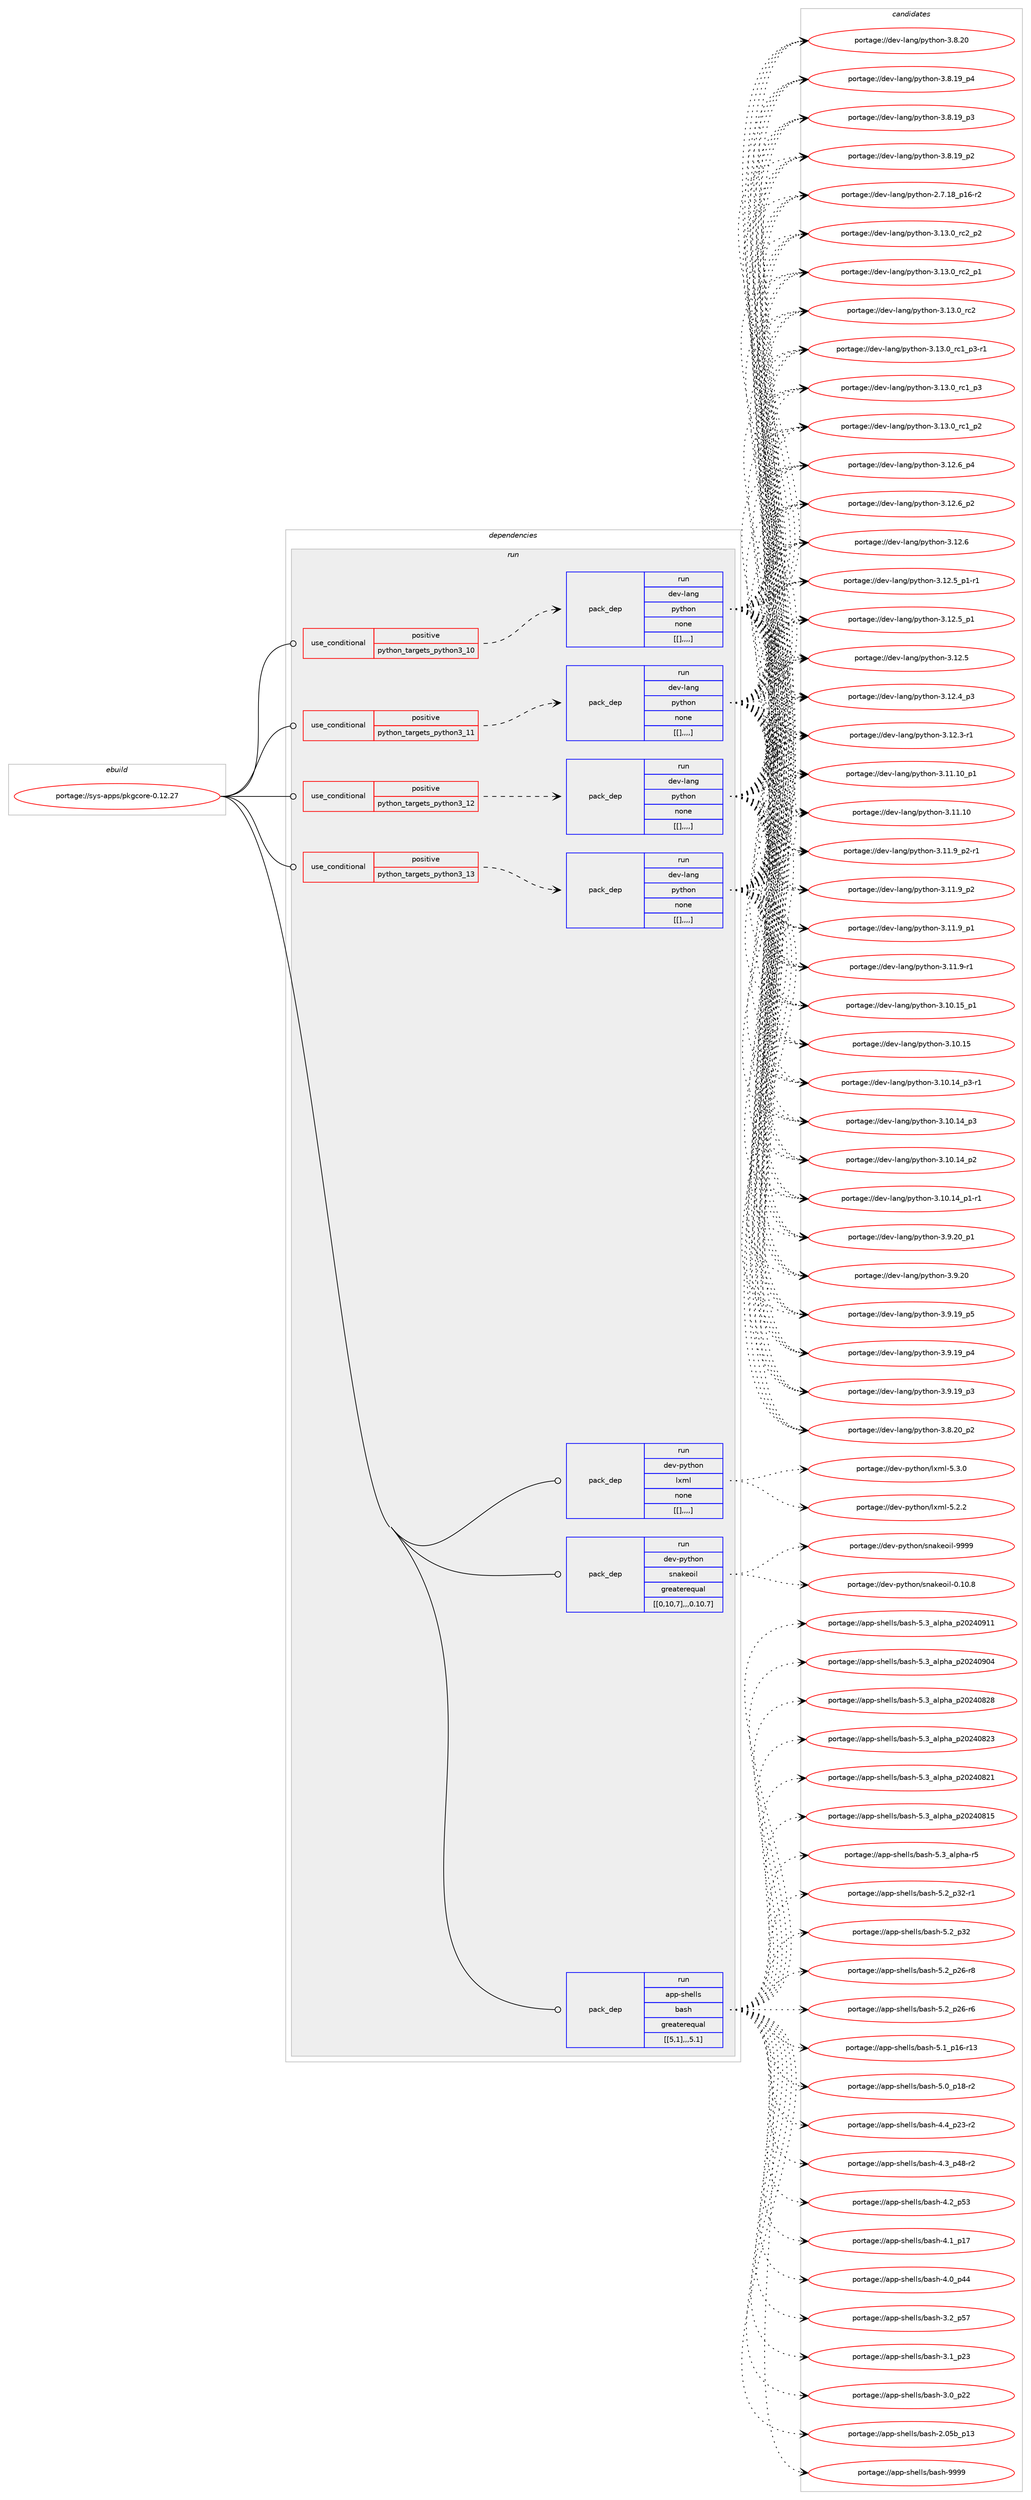 digraph prolog {

# *************
# Graph options
# *************

newrank=true;
concentrate=true;
compound=true;
graph [rankdir=LR,fontname=Helvetica,fontsize=10,ranksep=1.5];#, ranksep=2.5, nodesep=0.2];
edge  [arrowhead=vee];
node  [fontname=Helvetica,fontsize=10];

# **********
# The ebuild
# **********

subgraph cluster_leftcol {
color=gray;
label=<<i>ebuild</i>>;
id [label="portage://sys-apps/pkgcore-0.12.27", color=red, width=4, href="../sys-apps/pkgcore-0.12.27.svg"];
}

# ****************
# The dependencies
# ****************

subgraph cluster_midcol {
color=gray;
label=<<i>dependencies</i>>;
subgraph cluster_compile {
fillcolor="#eeeeee";
style=filled;
label=<<i>compile</i>>;
}
subgraph cluster_compileandrun {
fillcolor="#eeeeee";
style=filled;
label=<<i>compile and run</i>>;
}
subgraph cluster_run {
fillcolor="#eeeeee";
style=filled;
label=<<i>run</i>>;
subgraph cond6836 {
dependency18157 [label=<<TABLE BORDER="0" CELLBORDER="1" CELLSPACING="0" CELLPADDING="4"><TR><TD ROWSPAN="3" CELLPADDING="10">use_conditional</TD></TR><TR><TD>positive</TD></TR><TR><TD>python_targets_python3_10</TD></TR></TABLE>>, shape=none, color=red];
subgraph pack11269 {
dependency18158 [label=<<TABLE BORDER="0" CELLBORDER="1" CELLSPACING="0" CELLPADDING="4" WIDTH="220"><TR><TD ROWSPAN="6" CELLPADDING="30">pack_dep</TD></TR><TR><TD WIDTH="110">run</TD></TR><TR><TD>dev-lang</TD></TR><TR><TD>python</TD></TR><TR><TD>none</TD></TR><TR><TD>[[],,,,]</TD></TR></TABLE>>, shape=none, color=blue];
}
dependency18157:e -> dependency18158:w [weight=20,style="dashed",arrowhead="vee"];
}
id:e -> dependency18157:w [weight=20,style="solid",arrowhead="odot"];
subgraph cond6837 {
dependency18159 [label=<<TABLE BORDER="0" CELLBORDER="1" CELLSPACING="0" CELLPADDING="4"><TR><TD ROWSPAN="3" CELLPADDING="10">use_conditional</TD></TR><TR><TD>positive</TD></TR><TR><TD>python_targets_python3_11</TD></TR></TABLE>>, shape=none, color=red];
subgraph pack11270 {
dependency18160 [label=<<TABLE BORDER="0" CELLBORDER="1" CELLSPACING="0" CELLPADDING="4" WIDTH="220"><TR><TD ROWSPAN="6" CELLPADDING="30">pack_dep</TD></TR><TR><TD WIDTH="110">run</TD></TR><TR><TD>dev-lang</TD></TR><TR><TD>python</TD></TR><TR><TD>none</TD></TR><TR><TD>[[],,,,]</TD></TR></TABLE>>, shape=none, color=blue];
}
dependency18159:e -> dependency18160:w [weight=20,style="dashed",arrowhead="vee"];
}
id:e -> dependency18159:w [weight=20,style="solid",arrowhead="odot"];
subgraph cond6838 {
dependency18161 [label=<<TABLE BORDER="0" CELLBORDER="1" CELLSPACING="0" CELLPADDING="4"><TR><TD ROWSPAN="3" CELLPADDING="10">use_conditional</TD></TR><TR><TD>positive</TD></TR><TR><TD>python_targets_python3_12</TD></TR></TABLE>>, shape=none, color=red];
subgraph pack11271 {
dependency18162 [label=<<TABLE BORDER="0" CELLBORDER="1" CELLSPACING="0" CELLPADDING="4" WIDTH="220"><TR><TD ROWSPAN="6" CELLPADDING="30">pack_dep</TD></TR><TR><TD WIDTH="110">run</TD></TR><TR><TD>dev-lang</TD></TR><TR><TD>python</TD></TR><TR><TD>none</TD></TR><TR><TD>[[],,,,]</TD></TR></TABLE>>, shape=none, color=blue];
}
dependency18161:e -> dependency18162:w [weight=20,style="dashed",arrowhead="vee"];
}
id:e -> dependency18161:w [weight=20,style="solid",arrowhead="odot"];
subgraph cond6839 {
dependency18163 [label=<<TABLE BORDER="0" CELLBORDER="1" CELLSPACING="0" CELLPADDING="4"><TR><TD ROWSPAN="3" CELLPADDING="10">use_conditional</TD></TR><TR><TD>positive</TD></TR><TR><TD>python_targets_python3_13</TD></TR></TABLE>>, shape=none, color=red];
subgraph pack11272 {
dependency18164 [label=<<TABLE BORDER="0" CELLBORDER="1" CELLSPACING="0" CELLPADDING="4" WIDTH="220"><TR><TD ROWSPAN="6" CELLPADDING="30">pack_dep</TD></TR><TR><TD WIDTH="110">run</TD></TR><TR><TD>dev-lang</TD></TR><TR><TD>python</TD></TR><TR><TD>none</TD></TR><TR><TD>[[],,,,]</TD></TR></TABLE>>, shape=none, color=blue];
}
dependency18163:e -> dependency18164:w [weight=20,style="dashed",arrowhead="vee"];
}
id:e -> dependency18163:w [weight=20,style="solid",arrowhead="odot"];
subgraph pack11273 {
dependency18165 [label=<<TABLE BORDER="0" CELLBORDER="1" CELLSPACING="0" CELLPADDING="4" WIDTH="220"><TR><TD ROWSPAN="6" CELLPADDING="30">pack_dep</TD></TR><TR><TD WIDTH="110">run</TD></TR><TR><TD>app-shells</TD></TR><TR><TD>bash</TD></TR><TR><TD>greaterequal</TD></TR><TR><TD>[[5,1],,,5.1]</TD></TR></TABLE>>, shape=none, color=blue];
}
id:e -> dependency18165:w [weight=20,style="solid",arrowhead="odot"];
subgraph pack11274 {
dependency18166 [label=<<TABLE BORDER="0" CELLBORDER="1" CELLSPACING="0" CELLPADDING="4" WIDTH="220"><TR><TD ROWSPAN="6" CELLPADDING="30">pack_dep</TD></TR><TR><TD WIDTH="110">run</TD></TR><TR><TD>dev-python</TD></TR><TR><TD>lxml</TD></TR><TR><TD>none</TD></TR><TR><TD>[[],,,,]</TD></TR></TABLE>>, shape=none, color=blue];
}
id:e -> dependency18166:w [weight=20,style="solid",arrowhead="odot"];
subgraph pack11275 {
dependency18167 [label=<<TABLE BORDER="0" CELLBORDER="1" CELLSPACING="0" CELLPADDING="4" WIDTH="220"><TR><TD ROWSPAN="6" CELLPADDING="30">pack_dep</TD></TR><TR><TD WIDTH="110">run</TD></TR><TR><TD>dev-python</TD></TR><TR><TD>snakeoil</TD></TR><TR><TD>greaterequal</TD></TR><TR><TD>[[0,10,7],,,0.10.7]</TD></TR></TABLE>>, shape=none, color=blue];
}
id:e -> dependency18167:w [weight=20,style="solid",arrowhead="odot"];
}
}

# **************
# The candidates
# **************

subgraph cluster_choices {
rank=same;
color=gray;
label=<<i>candidates</i>>;

subgraph choice11269 {
color=black;
nodesep=1;
choice100101118451089711010347112121116104111110455146495146489511499509511250 [label="portage://dev-lang/python-3.13.0_rc2_p2", color=red, width=4,href="../dev-lang/python-3.13.0_rc2_p2.svg"];
choice100101118451089711010347112121116104111110455146495146489511499509511249 [label="portage://dev-lang/python-3.13.0_rc2_p1", color=red, width=4,href="../dev-lang/python-3.13.0_rc2_p1.svg"];
choice10010111845108971101034711212111610411111045514649514648951149950 [label="portage://dev-lang/python-3.13.0_rc2", color=red, width=4,href="../dev-lang/python-3.13.0_rc2.svg"];
choice1001011184510897110103471121211161041111104551464951464895114994995112514511449 [label="portage://dev-lang/python-3.13.0_rc1_p3-r1", color=red, width=4,href="../dev-lang/python-3.13.0_rc1_p3-r1.svg"];
choice100101118451089711010347112121116104111110455146495146489511499499511251 [label="portage://dev-lang/python-3.13.0_rc1_p3", color=red, width=4,href="../dev-lang/python-3.13.0_rc1_p3.svg"];
choice100101118451089711010347112121116104111110455146495146489511499499511250 [label="portage://dev-lang/python-3.13.0_rc1_p2", color=red, width=4,href="../dev-lang/python-3.13.0_rc1_p2.svg"];
choice100101118451089711010347112121116104111110455146495046549511252 [label="portage://dev-lang/python-3.12.6_p4", color=red, width=4,href="../dev-lang/python-3.12.6_p4.svg"];
choice100101118451089711010347112121116104111110455146495046549511250 [label="portage://dev-lang/python-3.12.6_p2", color=red, width=4,href="../dev-lang/python-3.12.6_p2.svg"];
choice10010111845108971101034711212111610411111045514649504654 [label="portage://dev-lang/python-3.12.6", color=red, width=4,href="../dev-lang/python-3.12.6.svg"];
choice1001011184510897110103471121211161041111104551464950465395112494511449 [label="portage://dev-lang/python-3.12.5_p1-r1", color=red, width=4,href="../dev-lang/python-3.12.5_p1-r1.svg"];
choice100101118451089711010347112121116104111110455146495046539511249 [label="portage://dev-lang/python-3.12.5_p1", color=red, width=4,href="../dev-lang/python-3.12.5_p1.svg"];
choice10010111845108971101034711212111610411111045514649504653 [label="portage://dev-lang/python-3.12.5", color=red, width=4,href="../dev-lang/python-3.12.5.svg"];
choice100101118451089711010347112121116104111110455146495046529511251 [label="portage://dev-lang/python-3.12.4_p3", color=red, width=4,href="../dev-lang/python-3.12.4_p3.svg"];
choice100101118451089711010347112121116104111110455146495046514511449 [label="portage://dev-lang/python-3.12.3-r1", color=red, width=4,href="../dev-lang/python-3.12.3-r1.svg"];
choice10010111845108971101034711212111610411111045514649494649489511249 [label="portage://dev-lang/python-3.11.10_p1", color=red, width=4,href="../dev-lang/python-3.11.10_p1.svg"];
choice1001011184510897110103471121211161041111104551464949464948 [label="portage://dev-lang/python-3.11.10", color=red, width=4,href="../dev-lang/python-3.11.10.svg"];
choice1001011184510897110103471121211161041111104551464949465795112504511449 [label="portage://dev-lang/python-3.11.9_p2-r1", color=red, width=4,href="../dev-lang/python-3.11.9_p2-r1.svg"];
choice100101118451089711010347112121116104111110455146494946579511250 [label="portage://dev-lang/python-3.11.9_p2", color=red, width=4,href="../dev-lang/python-3.11.9_p2.svg"];
choice100101118451089711010347112121116104111110455146494946579511249 [label="portage://dev-lang/python-3.11.9_p1", color=red, width=4,href="../dev-lang/python-3.11.9_p1.svg"];
choice100101118451089711010347112121116104111110455146494946574511449 [label="portage://dev-lang/python-3.11.9-r1", color=red, width=4,href="../dev-lang/python-3.11.9-r1.svg"];
choice10010111845108971101034711212111610411111045514649484649539511249 [label="portage://dev-lang/python-3.10.15_p1", color=red, width=4,href="../dev-lang/python-3.10.15_p1.svg"];
choice1001011184510897110103471121211161041111104551464948464953 [label="portage://dev-lang/python-3.10.15", color=red, width=4,href="../dev-lang/python-3.10.15.svg"];
choice100101118451089711010347112121116104111110455146494846495295112514511449 [label="portage://dev-lang/python-3.10.14_p3-r1", color=red, width=4,href="../dev-lang/python-3.10.14_p3-r1.svg"];
choice10010111845108971101034711212111610411111045514649484649529511251 [label="portage://dev-lang/python-3.10.14_p3", color=red, width=4,href="../dev-lang/python-3.10.14_p3.svg"];
choice10010111845108971101034711212111610411111045514649484649529511250 [label="portage://dev-lang/python-3.10.14_p2", color=red, width=4,href="../dev-lang/python-3.10.14_p2.svg"];
choice100101118451089711010347112121116104111110455146494846495295112494511449 [label="portage://dev-lang/python-3.10.14_p1-r1", color=red, width=4,href="../dev-lang/python-3.10.14_p1-r1.svg"];
choice100101118451089711010347112121116104111110455146574650489511249 [label="portage://dev-lang/python-3.9.20_p1", color=red, width=4,href="../dev-lang/python-3.9.20_p1.svg"];
choice10010111845108971101034711212111610411111045514657465048 [label="portage://dev-lang/python-3.9.20", color=red, width=4,href="../dev-lang/python-3.9.20.svg"];
choice100101118451089711010347112121116104111110455146574649579511253 [label="portage://dev-lang/python-3.9.19_p5", color=red, width=4,href="../dev-lang/python-3.9.19_p5.svg"];
choice100101118451089711010347112121116104111110455146574649579511252 [label="portage://dev-lang/python-3.9.19_p4", color=red, width=4,href="../dev-lang/python-3.9.19_p4.svg"];
choice100101118451089711010347112121116104111110455146574649579511251 [label="portage://dev-lang/python-3.9.19_p3", color=red, width=4,href="../dev-lang/python-3.9.19_p3.svg"];
choice100101118451089711010347112121116104111110455146564650489511250 [label="portage://dev-lang/python-3.8.20_p2", color=red, width=4,href="../dev-lang/python-3.8.20_p2.svg"];
choice10010111845108971101034711212111610411111045514656465048 [label="portage://dev-lang/python-3.8.20", color=red, width=4,href="../dev-lang/python-3.8.20.svg"];
choice100101118451089711010347112121116104111110455146564649579511252 [label="portage://dev-lang/python-3.8.19_p4", color=red, width=4,href="../dev-lang/python-3.8.19_p4.svg"];
choice100101118451089711010347112121116104111110455146564649579511251 [label="portage://dev-lang/python-3.8.19_p3", color=red, width=4,href="../dev-lang/python-3.8.19_p3.svg"];
choice100101118451089711010347112121116104111110455146564649579511250 [label="portage://dev-lang/python-3.8.19_p2", color=red, width=4,href="../dev-lang/python-3.8.19_p2.svg"];
choice100101118451089711010347112121116104111110455046554649569511249544511450 [label="portage://dev-lang/python-2.7.18_p16-r2", color=red, width=4,href="../dev-lang/python-2.7.18_p16-r2.svg"];
dependency18158:e -> choice100101118451089711010347112121116104111110455146495146489511499509511250:w [style=dotted,weight="100"];
dependency18158:e -> choice100101118451089711010347112121116104111110455146495146489511499509511249:w [style=dotted,weight="100"];
dependency18158:e -> choice10010111845108971101034711212111610411111045514649514648951149950:w [style=dotted,weight="100"];
dependency18158:e -> choice1001011184510897110103471121211161041111104551464951464895114994995112514511449:w [style=dotted,weight="100"];
dependency18158:e -> choice100101118451089711010347112121116104111110455146495146489511499499511251:w [style=dotted,weight="100"];
dependency18158:e -> choice100101118451089711010347112121116104111110455146495146489511499499511250:w [style=dotted,weight="100"];
dependency18158:e -> choice100101118451089711010347112121116104111110455146495046549511252:w [style=dotted,weight="100"];
dependency18158:e -> choice100101118451089711010347112121116104111110455146495046549511250:w [style=dotted,weight="100"];
dependency18158:e -> choice10010111845108971101034711212111610411111045514649504654:w [style=dotted,weight="100"];
dependency18158:e -> choice1001011184510897110103471121211161041111104551464950465395112494511449:w [style=dotted,weight="100"];
dependency18158:e -> choice100101118451089711010347112121116104111110455146495046539511249:w [style=dotted,weight="100"];
dependency18158:e -> choice10010111845108971101034711212111610411111045514649504653:w [style=dotted,weight="100"];
dependency18158:e -> choice100101118451089711010347112121116104111110455146495046529511251:w [style=dotted,weight="100"];
dependency18158:e -> choice100101118451089711010347112121116104111110455146495046514511449:w [style=dotted,weight="100"];
dependency18158:e -> choice10010111845108971101034711212111610411111045514649494649489511249:w [style=dotted,weight="100"];
dependency18158:e -> choice1001011184510897110103471121211161041111104551464949464948:w [style=dotted,weight="100"];
dependency18158:e -> choice1001011184510897110103471121211161041111104551464949465795112504511449:w [style=dotted,weight="100"];
dependency18158:e -> choice100101118451089711010347112121116104111110455146494946579511250:w [style=dotted,weight="100"];
dependency18158:e -> choice100101118451089711010347112121116104111110455146494946579511249:w [style=dotted,weight="100"];
dependency18158:e -> choice100101118451089711010347112121116104111110455146494946574511449:w [style=dotted,weight="100"];
dependency18158:e -> choice10010111845108971101034711212111610411111045514649484649539511249:w [style=dotted,weight="100"];
dependency18158:e -> choice1001011184510897110103471121211161041111104551464948464953:w [style=dotted,weight="100"];
dependency18158:e -> choice100101118451089711010347112121116104111110455146494846495295112514511449:w [style=dotted,weight="100"];
dependency18158:e -> choice10010111845108971101034711212111610411111045514649484649529511251:w [style=dotted,weight="100"];
dependency18158:e -> choice10010111845108971101034711212111610411111045514649484649529511250:w [style=dotted,weight="100"];
dependency18158:e -> choice100101118451089711010347112121116104111110455146494846495295112494511449:w [style=dotted,weight="100"];
dependency18158:e -> choice100101118451089711010347112121116104111110455146574650489511249:w [style=dotted,weight="100"];
dependency18158:e -> choice10010111845108971101034711212111610411111045514657465048:w [style=dotted,weight="100"];
dependency18158:e -> choice100101118451089711010347112121116104111110455146574649579511253:w [style=dotted,weight="100"];
dependency18158:e -> choice100101118451089711010347112121116104111110455146574649579511252:w [style=dotted,weight="100"];
dependency18158:e -> choice100101118451089711010347112121116104111110455146574649579511251:w [style=dotted,weight="100"];
dependency18158:e -> choice100101118451089711010347112121116104111110455146564650489511250:w [style=dotted,weight="100"];
dependency18158:e -> choice10010111845108971101034711212111610411111045514656465048:w [style=dotted,weight="100"];
dependency18158:e -> choice100101118451089711010347112121116104111110455146564649579511252:w [style=dotted,weight="100"];
dependency18158:e -> choice100101118451089711010347112121116104111110455146564649579511251:w [style=dotted,weight="100"];
dependency18158:e -> choice100101118451089711010347112121116104111110455146564649579511250:w [style=dotted,weight="100"];
dependency18158:e -> choice100101118451089711010347112121116104111110455046554649569511249544511450:w [style=dotted,weight="100"];
}
subgraph choice11270 {
color=black;
nodesep=1;
choice100101118451089711010347112121116104111110455146495146489511499509511250 [label="portage://dev-lang/python-3.13.0_rc2_p2", color=red, width=4,href="../dev-lang/python-3.13.0_rc2_p2.svg"];
choice100101118451089711010347112121116104111110455146495146489511499509511249 [label="portage://dev-lang/python-3.13.0_rc2_p1", color=red, width=4,href="../dev-lang/python-3.13.0_rc2_p1.svg"];
choice10010111845108971101034711212111610411111045514649514648951149950 [label="portage://dev-lang/python-3.13.0_rc2", color=red, width=4,href="../dev-lang/python-3.13.0_rc2.svg"];
choice1001011184510897110103471121211161041111104551464951464895114994995112514511449 [label="portage://dev-lang/python-3.13.0_rc1_p3-r1", color=red, width=4,href="../dev-lang/python-3.13.0_rc1_p3-r1.svg"];
choice100101118451089711010347112121116104111110455146495146489511499499511251 [label="portage://dev-lang/python-3.13.0_rc1_p3", color=red, width=4,href="../dev-lang/python-3.13.0_rc1_p3.svg"];
choice100101118451089711010347112121116104111110455146495146489511499499511250 [label="portage://dev-lang/python-3.13.0_rc1_p2", color=red, width=4,href="../dev-lang/python-3.13.0_rc1_p2.svg"];
choice100101118451089711010347112121116104111110455146495046549511252 [label="portage://dev-lang/python-3.12.6_p4", color=red, width=4,href="../dev-lang/python-3.12.6_p4.svg"];
choice100101118451089711010347112121116104111110455146495046549511250 [label="portage://dev-lang/python-3.12.6_p2", color=red, width=4,href="../dev-lang/python-3.12.6_p2.svg"];
choice10010111845108971101034711212111610411111045514649504654 [label="portage://dev-lang/python-3.12.6", color=red, width=4,href="../dev-lang/python-3.12.6.svg"];
choice1001011184510897110103471121211161041111104551464950465395112494511449 [label="portage://dev-lang/python-3.12.5_p1-r1", color=red, width=4,href="../dev-lang/python-3.12.5_p1-r1.svg"];
choice100101118451089711010347112121116104111110455146495046539511249 [label="portage://dev-lang/python-3.12.5_p1", color=red, width=4,href="../dev-lang/python-3.12.5_p1.svg"];
choice10010111845108971101034711212111610411111045514649504653 [label="portage://dev-lang/python-3.12.5", color=red, width=4,href="../dev-lang/python-3.12.5.svg"];
choice100101118451089711010347112121116104111110455146495046529511251 [label="portage://dev-lang/python-3.12.4_p3", color=red, width=4,href="../dev-lang/python-3.12.4_p3.svg"];
choice100101118451089711010347112121116104111110455146495046514511449 [label="portage://dev-lang/python-3.12.3-r1", color=red, width=4,href="../dev-lang/python-3.12.3-r1.svg"];
choice10010111845108971101034711212111610411111045514649494649489511249 [label="portage://dev-lang/python-3.11.10_p1", color=red, width=4,href="../dev-lang/python-3.11.10_p1.svg"];
choice1001011184510897110103471121211161041111104551464949464948 [label="portage://dev-lang/python-3.11.10", color=red, width=4,href="../dev-lang/python-3.11.10.svg"];
choice1001011184510897110103471121211161041111104551464949465795112504511449 [label="portage://dev-lang/python-3.11.9_p2-r1", color=red, width=4,href="../dev-lang/python-3.11.9_p2-r1.svg"];
choice100101118451089711010347112121116104111110455146494946579511250 [label="portage://dev-lang/python-3.11.9_p2", color=red, width=4,href="../dev-lang/python-3.11.9_p2.svg"];
choice100101118451089711010347112121116104111110455146494946579511249 [label="portage://dev-lang/python-3.11.9_p1", color=red, width=4,href="../dev-lang/python-3.11.9_p1.svg"];
choice100101118451089711010347112121116104111110455146494946574511449 [label="portage://dev-lang/python-3.11.9-r1", color=red, width=4,href="../dev-lang/python-3.11.9-r1.svg"];
choice10010111845108971101034711212111610411111045514649484649539511249 [label="portage://dev-lang/python-3.10.15_p1", color=red, width=4,href="../dev-lang/python-3.10.15_p1.svg"];
choice1001011184510897110103471121211161041111104551464948464953 [label="portage://dev-lang/python-3.10.15", color=red, width=4,href="../dev-lang/python-3.10.15.svg"];
choice100101118451089711010347112121116104111110455146494846495295112514511449 [label="portage://dev-lang/python-3.10.14_p3-r1", color=red, width=4,href="../dev-lang/python-3.10.14_p3-r1.svg"];
choice10010111845108971101034711212111610411111045514649484649529511251 [label="portage://dev-lang/python-3.10.14_p3", color=red, width=4,href="../dev-lang/python-3.10.14_p3.svg"];
choice10010111845108971101034711212111610411111045514649484649529511250 [label="portage://dev-lang/python-3.10.14_p2", color=red, width=4,href="../dev-lang/python-3.10.14_p2.svg"];
choice100101118451089711010347112121116104111110455146494846495295112494511449 [label="portage://dev-lang/python-3.10.14_p1-r1", color=red, width=4,href="../dev-lang/python-3.10.14_p1-r1.svg"];
choice100101118451089711010347112121116104111110455146574650489511249 [label="portage://dev-lang/python-3.9.20_p1", color=red, width=4,href="../dev-lang/python-3.9.20_p1.svg"];
choice10010111845108971101034711212111610411111045514657465048 [label="portage://dev-lang/python-3.9.20", color=red, width=4,href="../dev-lang/python-3.9.20.svg"];
choice100101118451089711010347112121116104111110455146574649579511253 [label="portage://dev-lang/python-3.9.19_p5", color=red, width=4,href="../dev-lang/python-3.9.19_p5.svg"];
choice100101118451089711010347112121116104111110455146574649579511252 [label="portage://dev-lang/python-3.9.19_p4", color=red, width=4,href="../dev-lang/python-3.9.19_p4.svg"];
choice100101118451089711010347112121116104111110455146574649579511251 [label="portage://dev-lang/python-3.9.19_p3", color=red, width=4,href="../dev-lang/python-3.9.19_p3.svg"];
choice100101118451089711010347112121116104111110455146564650489511250 [label="portage://dev-lang/python-3.8.20_p2", color=red, width=4,href="../dev-lang/python-3.8.20_p2.svg"];
choice10010111845108971101034711212111610411111045514656465048 [label="portage://dev-lang/python-3.8.20", color=red, width=4,href="../dev-lang/python-3.8.20.svg"];
choice100101118451089711010347112121116104111110455146564649579511252 [label="portage://dev-lang/python-3.8.19_p4", color=red, width=4,href="../dev-lang/python-3.8.19_p4.svg"];
choice100101118451089711010347112121116104111110455146564649579511251 [label="portage://dev-lang/python-3.8.19_p3", color=red, width=4,href="../dev-lang/python-3.8.19_p3.svg"];
choice100101118451089711010347112121116104111110455146564649579511250 [label="portage://dev-lang/python-3.8.19_p2", color=red, width=4,href="../dev-lang/python-3.8.19_p2.svg"];
choice100101118451089711010347112121116104111110455046554649569511249544511450 [label="portage://dev-lang/python-2.7.18_p16-r2", color=red, width=4,href="../dev-lang/python-2.7.18_p16-r2.svg"];
dependency18160:e -> choice100101118451089711010347112121116104111110455146495146489511499509511250:w [style=dotted,weight="100"];
dependency18160:e -> choice100101118451089711010347112121116104111110455146495146489511499509511249:w [style=dotted,weight="100"];
dependency18160:e -> choice10010111845108971101034711212111610411111045514649514648951149950:w [style=dotted,weight="100"];
dependency18160:e -> choice1001011184510897110103471121211161041111104551464951464895114994995112514511449:w [style=dotted,weight="100"];
dependency18160:e -> choice100101118451089711010347112121116104111110455146495146489511499499511251:w [style=dotted,weight="100"];
dependency18160:e -> choice100101118451089711010347112121116104111110455146495146489511499499511250:w [style=dotted,weight="100"];
dependency18160:e -> choice100101118451089711010347112121116104111110455146495046549511252:w [style=dotted,weight="100"];
dependency18160:e -> choice100101118451089711010347112121116104111110455146495046549511250:w [style=dotted,weight="100"];
dependency18160:e -> choice10010111845108971101034711212111610411111045514649504654:w [style=dotted,weight="100"];
dependency18160:e -> choice1001011184510897110103471121211161041111104551464950465395112494511449:w [style=dotted,weight="100"];
dependency18160:e -> choice100101118451089711010347112121116104111110455146495046539511249:w [style=dotted,weight="100"];
dependency18160:e -> choice10010111845108971101034711212111610411111045514649504653:w [style=dotted,weight="100"];
dependency18160:e -> choice100101118451089711010347112121116104111110455146495046529511251:w [style=dotted,weight="100"];
dependency18160:e -> choice100101118451089711010347112121116104111110455146495046514511449:w [style=dotted,weight="100"];
dependency18160:e -> choice10010111845108971101034711212111610411111045514649494649489511249:w [style=dotted,weight="100"];
dependency18160:e -> choice1001011184510897110103471121211161041111104551464949464948:w [style=dotted,weight="100"];
dependency18160:e -> choice1001011184510897110103471121211161041111104551464949465795112504511449:w [style=dotted,weight="100"];
dependency18160:e -> choice100101118451089711010347112121116104111110455146494946579511250:w [style=dotted,weight="100"];
dependency18160:e -> choice100101118451089711010347112121116104111110455146494946579511249:w [style=dotted,weight="100"];
dependency18160:e -> choice100101118451089711010347112121116104111110455146494946574511449:w [style=dotted,weight="100"];
dependency18160:e -> choice10010111845108971101034711212111610411111045514649484649539511249:w [style=dotted,weight="100"];
dependency18160:e -> choice1001011184510897110103471121211161041111104551464948464953:w [style=dotted,weight="100"];
dependency18160:e -> choice100101118451089711010347112121116104111110455146494846495295112514511449:w [style=dotted,weight="100"];
dependency18160:e -> choice10010111845108971101034711212111610411111045514649484649529511251:w [style=dotted,weight="100"];
dependency18160:e -> choice10010111845108971101034711212111610411111045514649484649529511250:w [style=dotted,weight="100"];
dependency18160:e -> choice100101118451089711010347112121116104111110455146494846495295112494511449:w [style=dotted,weight="100"];
dependency18160:e -> choice100101118451089711010347112121116104111110455146574650489511249:w [style=dotted,weight="100"];
dependency18160:e -> choice10010111845108971101034711212111610411111045514657465048:w [style=dotted,weight="100"];
dependency18160:e -> choice100101118451089711010347112121116104111110455146574649579511253:w [style=dotted,weight="100"];
dependency18160:e -> choice100101118451089711010347112121116104111110455146574649579511252:w [style=dotted,weight="100"];
dependency18160:e -> choice100101118451089711010347112121116104111110455146574649579511251:w [style=dotted,weight="100"];
dependency18160:e -> choice100101118451089711010347112121116104111110455146564650489511250:w [style=dotted,weight="100"];
dependency18160:e -> choice10010111845108971101034711212111610411111045514656465048:w [style=dotted,weight="100"];
dependency18160:e -> choice100101118451089711010347112121116104111110455146564649579511252:w [style=dotted,weight="100"];
dependency18160:e -> choice100101118451089711010347112121116104111110455146564649579511251:w [style=dotted,weight="100"];
dependency18160:e -> choice100101118451089711010347112121116104111110455146564649579511250:w [style=dotted,weight="100"];
dependency18160:e -> choice100101118451089711010347112121116104111110455046554649569511249544511450:w [style=dotted,weight="100"];
}
subgraph choice11271 {
color=black;
nodesep=1;
choice100101118451089711010347112121116104111110455146495146489511499509511250 [label="portage://dev-lang/python-3.13.0_rc2_p2", color=red, width=4,href="../dev-lang/python-3.13.0_rc2_p2.svg"];
choice100101118451089711010347112121116104111110455146495146489511499509511249 [label="portage://dev-lang/python-3.13.0_rc2_p1", color=red, width=4,href="../dev-lang/python-3.13.0_rc2_p1.svg"];
choice10010111845108971101034711212111610411111045514649514648951149950 [label="portage://dev-lang/python-3.13.0_rc2", color=red, width=4,href="../dev-lang/python-3.13.0_rc2.svg"];
choice1001011184510897110103471121211161041111104551464951464895114994995112514511449 [label="portage://dev-lang/python-3.13.0_rc1_p3-r1", color=red, width=4,href="../dev-lang/python-3.13.0_rc1_p3-r1.svg"];
choice100101118451089711010347112121116104111110455146495146489511499499511251 [label="portage://dev-lang/python-3.13.0_rc1_p3", color=red, width=4,href="../dev-lang/python-3.13.0_rc1_p3.svg"];
choice100101118451089711010347112121116104111110455146495146489511499499511250 [label="portage://dev-lang/python-3.13.0_rc1_p2", color=red, width=4,href="../dev-lang/python-3.13.0_rc1_p2.svg"];
choice100101118451089711010347112121116104111110455146495046549511252 [label="portage://dev-lang/python-3.12.6_p4", color=red, width=4,href="../dev-lang/python-3.12.6_p4.svg"];
choice100101118451089711010347112121116104111110455146495046549511250 [label="portage://dev-lang/python-3.12.6_p2", color=red, width=4,href="../dev-lang/python-3.12.6_p2.svg"];
choice10010111845108971101034711212111610411111045514649504654 [label="portage://dev-lang/python-3.12.6", color=red, width=4,href="../dev-lang/python-3.12.6.svg"];
choice1001011184510897110103471121211161041111104551464950465395112494511449 [label="portage://dev-lang/python-3.12.5_p1-r1", color=red, width=4,href="../dev-lang/python-3.12.5_p1-r1.svg"];
choice100101118451089711010347112121116104111110455146495046539511249 [label="portage://dev-lang/python-3.12.5_p1", color=red, width=4,href="../dev-lang/python-3.12.5_p1.svg"];
choice10010111845108971101034711212111610411111045514649504653 [label="portage://dev-lang/python-3.12.5", color=red, width=4,href="../dev-lang/python-3.12.5.svg"];
choice100101118451089711010347112121116104111110455146495046529511251 [label="portage://dev-lang/python-3.12.4_p3", color=red, width=4,href="../dev-lang/python-3.12.4_p3.svg"];
choice100101118451089711010347112121116104111110455146495046514511449 [label="portage://dev-lang/python-3.12.3-r1", color=red, width=4,href="../dev-lang/python-3.12.3-r1.svg"];
choice10010111845108971101034711212111610411111045514649494649489511249 [label="portage://dev-lang/python-3.11.10_p1", color=red, width=4,href="../dev-lang/python-3.11.10_p1.svg"];
choice1001011184510897110103471121211161041111104551464949464948 [label="portage://dev-lang/python-3.11.10", color=red, width=4,href="../dev-lang/python-3.11.10.svg"];
choice1001011184510897110103471121211161041111104551464949465795112504511449 [label="portage://dev-lang/python-3.11.9_p2-r1", color=red, width=4,href="../dev-lang/python-3.11.9_p2-r1.svg"];
choice100101118451089711010347112121116104111110455146494946579511250 [label="portage://dev-lang/python-3.11.9_p2", color=red, width=4,href="../dev-lang/python-3.11.9_p2.svg"];
choice100101118451089711010347112121116104111110455146494946579511249 [label="portage://dev-lang/python-3.11.9_p1", color=red, width=4,href="../dev-lang/python-3.11.9_p1.svg"];
choice100101118451089711010347112121116104111110455146494946574511449 [label="portage://dev-lang/python-3.11.9-r1", color=red, width=4,href="../dev-lang/python-3.11.9-r1.svg"];
choice10010111845108971101034711212111610411111045514649484649539511249 [label="portage://dev-lang/python-3.10.15_p1", color=red, width=4,href="../dev-lang/python-3.10.15_p1.svg"];
choice1001011184510897110103471121211161041111104551464948464953 [label="portage://dev-lang/python-3.10.15", color=red, width=4,href="../dev-lang/python-3.10.15.svg"];
choice100101118451089711010347112121116104111110455146494846495295112514511449 [label="portage://dev-lang/python-3.10.14_p3-r1", color=red, width=4,href="../dev-lang/python-3.10.14_p3-r1.svg"];
choice10010111845108971101034711212111610411111045514649484649529511251 [label="portage://dev-lang/python-3.10.14_p3", color=red, width=4,href="../dev-lang/python-3.10.14_p3.svg"];
choice10010111845108971101034711212111610411111045514649484649529511250 [label="portage://dev-lang/python-3.10.14_p2", color=red, width=4,href="../dev-lang/python-3.10.14_p2.svg"];
choice100101118451089711010347112121116104111110455146494846495295112494511449 [label="portage://dev-lang/python-3.10.14_p1-r1", color=red, width=4,href="../dev-lang/python-3.10.14_p1-r1.svg"];
choice100101118451089711010347112121116104111110455146574650489511249 [label="portage://dev-lang/python-3.9.20_p1", color=red, width=4,href="../dev-lang/python-3.9.20_p1.svg"];
choice10010111845108971101034711212111610411111045514657465048 [label="portage://dev-lang/python-3.9.20", color=red, width=4,href="../dev-lang/python-3.9.20.svg"];
choice100101118451089711010347112121116104111110455146574649579511253 [label="portage://dev-lang/python-3.9.19_p5", color=red, width=4,href="../dev-lang/python-3.9.19_p5.svg"];
choice100101118451089711010347112121116104111110455146574649579511252 [label="portage://dev-lang/python-3.9.19_p4", color=red, width=4,href="../dev-lang/python-3.9.19_p4.svg"];
choice100101118451089711010347112121116104111110455146574649579511251 [label="portage://dev-lang/python-3.9.19_p3", color=red, width=4,href="../dev-lang/python-3.9.19_p3.svg"];
choice100101118451089711010347112121116104111110455146564650489511250 [label="portage://dev-lang/python-3.8.20_p2", color=red, width=4,href="../dev-lang/python-3.8.20_p2.svg"];
choice10010111845108971101034711212111610411111045514656465048 [label="portage://dev-lang/python-3.8.20", color=red, width=4,href="../dev-lang/python-3.8.20.svg"];
choice100101118451089711010347112121116104111110455146564649579511252 [label="portage://dev-lang/python-3.8.19_p4", color=red, width=4,href="../dev-lang/python-3.8.19_p4.svg"];
choice100101118451089711010347112121116104111110455146564649579511251 [label="portage://dev-lang/python-3.8.19_p3", color=red, width=4,href="../dev-lang/python-3.8.19_p3.svg"];
choice100101118451089711010347112121116104111110455146564649579511250 [label="portage://dev-lang/python-3.8.19_p2", color=red, width=4,href="../dev-lang/python-3.8.19_p2.svg"];
choice100101118451089711010347112121116104111110455046554649569511249544511450 [label="portage://dev-lang/python-2.7.18_p16-r2", color=red, width=4,href="../dev-lang/python-2.7.18_p16-r2.svg"];
dependency18162:e -> choice100101118451089711010347112121116104111110455146495146489511499509511250:w [style=dotted,weight="100"];
dependency18162:e -> choice100101118451089711010347112121116104111110455146495146489511499509511249:w [style=dotted,weight="100"];
dependency18162:e -> choice10010111845108971101034711212111610411111045514649514648951149950:w [style=dotted,weight="100"];
dependency18162:e -> choice1001011184510897110103471121211161041111104551464951464895114994995112514511449:w [style=dotted,weight="100"];
dependency18162:e -> choice100101118451089711010347112121116104111110455146495146489511499499511251:w [style=dotted,weight="100"];
dependency18162:e -> choice100101118451089711010347112121116104111110455146495146489511499499511250:w [style=dotted,weight="100"];
dependency18162:e -> choice100101118451089711010347112121116104111110455146495046549511252:w [style=dotted,weight="100"];
dependency18162:e -> choice100101118451089711010347112121116104111110455146495046549511250:w [style=dotted,weight="100"];
dependency18162:e -> choice10010111845108971101034711212111610411111045514649504654:w [style=dotted,weight="100"];
dependency18162:e -> choice1001011184510897110103471121211161041111104551464950465395112494511449:w [style=dotted,weight="100"];
dependency18162:e -> choice100101118451089711010347112121116104111110455146495046539511249:w [style=dotted,weight="100"];
dependency18162:e -> choice10010111845108971101034711212111610411111045514649504653:w [style=dotted,weight="100"];
dependency18162:e -> choice100101118451089711010347112121116104111110455146495046529511251:w [style=dotted,weight="100"];
dependency18162:e -> choice100101118451089711010347112121116104111110455146495046514511449:w [style=dotted,weight="100"];
dependency18162:e -> choice10010111845108971101034711212111610411111045514649494649489511249:w [style=dotted,weight="100"];
dependency18162:e -> choice1001011184510897110103471121211161041111104551464949464948:w [style=dotted,weight="100"];
dependency18162:e -> choice1001011184510897110103471121211161041111104551464949465795112504511449:w [style=dotted,weight="100"];
dependency18162:e -> choice100101118451089711010347112121116104111110455146494946579511250:w [style=dotted,weight="100"];
dependency18162:e -> choice100101118451089711010347112121116104111110455146494946579511249:w [style=dotted,weight="100"];
dependency18162:e -> choice100101118451089711010347112121116104111110455146494946574511449:w [style=dotted,weight="100"];
dependency18162:e -> choice10010111845108971101034711212111610411111045514649484649539511249:w [style=dotted,weight="100"];
dependency18162:e -> choice1001011184510897110103471121211161041111104551464948464953:w [style=dotted,weight="100"];
dependency18162:e -> choice100101118451089711010347112121116104111110455146494846495295112514511449:w [style=dotted,weight="100"];
dependency18162:e -> choice10010111845108971101034711212111610411111045514649484649529511251:w [style=dotted,weight="100"];
dependency18162:e -> choice10010111845108971101034711212111610411111045514649484649529511250:w [style=dotted,weight="100"];
dependency18162:e -> choice100101118451089711010347112121116104111110455146494846495295112494511449:w [style=dotted,weight="100"];
dependency18162:e -> choice100101118451089711010347112121116104111110455146574650489511249:w [style=dotted,weight="100"];
dependency18162:e -> choice10010111845108971101034711212111610411111045514657465048:w [style=dotted,weight="100"];
dependency18162:e -> choice100101118451089711010347112121116104111110455146574649579511253:w [style=dotted,weight="100"];
dependency18162:e -> choice100101118451089711010347112121116104111110455146574649579511252:w [style=dotted,weight="100"];
dependency18162:e -> choice100101118451089711010347112121116104111110455146574649579511251:w [style=dotted,weight="100"];
dependency18162:e -> choice100101118451089711010347112121116104111110455146564650489511250:w [style=dotted,weight="100"];
dependency18162:e -> choice10010111845108971101034711212111610411111045514656465048:w [style=dotted,weight="100"];
dependency18162:e -> choice100101118451089711010347112121116104111110455146564649579511252:w [style=dotted,weight="100"];
dependency18162:e -> choice100101118451089711010347112121116104111110455146564649579511251:w [style=dotted,weight="100"];
dependency18162:e -> choice100101118451089711010347112121116104111110455146564649579511250:w [style=dotted,weight="100"];
dependency18162:e -> choice100101118451089711010347112121116104111110455046554649569511249544511450:w [style=dotted,weight="100"];
}
subgraph choice11272 {
color=black;
nodesep=1;
choice100101118451089711010347112121116104111110455146495146489511499509511250 [label="portage://dev-lang/python-3.13.0_rc2_p2", color=red, width=4,href="../dev-lang/python-3.13.0_rc2_p2.svg"];
choice100101118451089711010347112121116104111110455146495146489511499509511249 [label="portage://dev-lang/python-3.13.0_rc2_p1", color=red, width=4,href="../dev-lang/python-3.13.0_rc2_p1.svg"];
choice10010111845108971101034711212111610411111045514649514648951149950 [label="portage://dev-lang/python-3.13.0_rc2", color=red, width=4,href="../dev-lang/python-3.13.0_rc2.svg"];
choice1001011184510897110103471121211161041111104551464951464895114994995112514511449 [label="portage://dev-lang/python-3.13.0_rc1_p3-r1", color=red, width=4,href="../dev-lang/python-3.13.0_rc1_p3-r1.svg"];
choice100101118451089711010347112121116104111110455146495146489511499499511251 [label="portage://dev-lang/python-3.13.0_rc1_p3", color=red, width=4,href="../dev-lang/python-3.13.0_rc1_p3.svg"];
choice100101118451089711010347112121116104111110455146495146489511499499511250 [label="portage://dev-lang/python-3.13.0_rc1_p2", color=red, width=4,href="../dev-lang/python-3.13.0_rc1_p2.svg"];
choice100101118451089711010347112121116104111110455146495046549511252 [label="portage://dev-lang/python-3.12.6_p4", color=red, width=4,href="../dev-lang/python-3.12.6_p4.svg"];
choice100101118451089711010347112121116104111110455146495046549511250 [label="portage://dev-lang/python-3.12.6_p2", color=red, width=4,href="../dev-lang/python-3.12.6_p2.svg"];
choice10010111845108971101034711212111610411111045514649504654 [label="portage://dev-lang/python-3.12.6", color=red, width=4,href="../dev-lang/python-3.12.6.svg"];
choice1001011184510897110103471121211161041111104551464950465395112494511449 [label="portage://dev-lang/python-3.12.5_p1-r1", color=red, width=4,href="../dev-lang/python-3.12.5_p1-r1.svg"];
choice100101118451089711010347112121116104111110455146495046539511249 [label="portage://dev-lang/python-3.12.5_p1", color=red, width=4,href="../dev-lang/python-3.12.5_p1.svg"];
choice10010111845108971101034711212111610411111045514649504653 [label="portage://dev-lang/python-3.12.5", color=red, width=4,href="../dev-lang/python-3.12.5.svg"];
choice100101118451089711010347112121116104111110455146495046529511251 [label="portage://dev-lang/python-3.12.4_p3", color=red, width=4,href="../dev-lang/python-3.12.4_p3.svg"];
choice100101118451089711010347112121116104111110455146495046514511449 [label="portage://dev-lang/python-3.12.3-r1", color=red, width=4,href="../dev-lang/python-3.12.3-r1.svg"];
choice10010111845108971101034711212111610411111045514649494649489511249 [label="portage://dev-lang/python-3.11.10_p1", color=red, width=4,href="../dev-lang/python-3.11.10_p1.svg"];
choice1001011184510897110103471121211161041111104551464949464948 [label="portage://dev-lang/python-3.11.10", color=red, width=4,href="../dev-lang/python-3.11.10.svg"];
choice1001011184510897110103471121211161041111104551464949465795112504511449 [label="portage://dev-lang/python-3.11.9_p2-r1", color=red, width=4,href="../dev-lang/python-3.11.9_p2-r1.svg"];
choice100101118451089711010347112121116104111110455146494946579511250 [label="portage://dev-lang/python-3.11.9_p2", color=red, width=4,href="../dev-lang/python-3.11.9_p2.svg"];
choice100101118451089711010347112121116104111110455146494946579511249 [label="portage://dev-lang/python-3.11.9_p1", color=red, width=4,href="../dev-lang/python-3.11.9_p1.svg"];
choice100101118451089711010347112121116104111110455146494946574511449 [label="portage://dev-lang/python-3.11.9-r1", color=red, width=4,href="../dev-lang/python-3.11.9-r1.svg"];
choice10010111845108971101034711212111610411111045514649484649539511249 [label="portage://dev-lang/python-3.10.15_p1", color=red, width=4,href="../dev-lang/python-3.10.15_p1.svg"];
choice1001011184510897110103471121211161041111104551464948464953 [label="portage://dev-lang/python-3.10.15", color=red, width=4,href="../dev-lang/python-3.10.15.svg"];
choice100101118451089711010347112121116104111110455146494846495295112514511449 [label="portage://dev-lang/python-3.10.14_p3-r1", color=red, width=4,href="../dev-lang/python-3.10.14_p3-r1.svg"];
choice10010111845108971101034711212111610411111045514649484649529511251 [label="portage://dev-lang/python-3.10.14_p3", color=red, width=4,href="../dev-lang/python-3.10.14_p3.svg"];
choice10010111845108971101034711212111610411111045514649484649529511250 [label="portage://dev-lang/python-3.10.14_p2", color=red, width=4,href="../dev-lang/python-3.10.14_p2.svg"];
choice100101118451089711010347112121116104111110455146494846495295112494511449 [label="portage://dev-lang/python-3.10.14_p1-r1", color=red, width=4,href="../dev-lang/python-3.10.14_p1-r1.svg"];
choice100101118451089711010347112121116104111110455146574650489511249 [label="portage://dev-lang/python-3.9.20_p1", color=red, width=4,href="../dev-lang/python-3.9.20_p1.svg"];
choice10010111845108971101034711212111610411111045514657465048 [label="portage://dev-lang/python-3.9.20", color=red, width=4,href="../dev-lang/python-3.9.20.svg"];
choice100101118451089711010347112121116104111110455146574649579511253 [label="portage://dev-lang/python-3.9.19_p5", color=red, width=4,href="../dev-lang/python-3.9.19_p5.svg"];
choice100101118451089711010347112121116104111110455146574649579511252 [label="portage://dev-lang/python-3.9.19_p4", color=red, width=4,href="../dev-lang/python-3.9.19_p4.svg"];
choice100101118451089711010347112121116104111110455146574649579511251 [label="portage://dev-lang/python-3.9.19_p3", color=red, width=4,href="../dev-lang/python-3.9.19_p3.svg"];
choice100101118451089711010347112121116104111110455146564650489511250 [label="portage://dev-lang/python-3.8.20_p2", color=red, width=4,href="../dev-lang/python-3.8.20_p2.svg"];
choice10010111845108971101034711212111610411111045514656465048 [label="portage://dev-lang/python-3.8.20", color=red, width=4,href="../dev-lang/python-3.8.20.svg"];
choice100101118451089711010347112121116104111110455146564649579511252 [label="portage://dev-lang/python-3.8.19_p4", color=red, width=4,href="../dev-lang/python-3.8.19_p4.svg"];
choice100101118451089711010347112121116104111110455146564649579511251 [label="portage://dev-lang/python-3.8.19_p3", color=red, width=4,href="../dev-lang/python-3.8.19_p3.svg"];
choice100101118451089711010347112121116104111110455146564649579511250 [label="portage://dev-lang/python-3.8.19_p2", color=red, width=4,href="../dev-lang/python-3.8.19_p2.svg"];
choice100101118451089711010347112121116104111110455046554649569511249544511450 [label="portage://dev-lang/python-2.7.18_p16-r2", color=red, width=4,href="../dev-lang/python-2.7.18_p16-r2.svg"];
dependency18164:e -> choice100101118451089711010347112121116104111110455146495146489511499509511250:w [style=dotted,weight="100"];
dependency18164:e -> choice100101118451089711010347112121116104111110455146495146489511499509511249:w [style=dotted,weight="100"];
dependency18164:e -> choice10010111845108971101034711212111610411111045514649514648951149950:w [style=dotted,weight="100"];
dependency18164:e -> choice1001011184510897110103471121211161041111104551464951464895114994995112514511449:w [style=dotted,weight="100"];
dependency18164:e -> choice100101118451089711010347112121116104111110455146495146489511499499511251:w [style=dotted,weight="100"];
dependency18164:e -> choice100101118451089711010347112121116104111110455146495146489511499499511250:w [style=dotted,weight="100"];
dependency18164:e -> choice100101118451089711010347112121116104111110455146495046549511252:w [style=dotted,weight="100"];
dependency18164:e -> choice100101118451089711010347112121116104111110455146495046549511250:w [style=dotted,weight="100"];
dependency18164:e -> choice10010111845108971101034711212111610411111045514649504654:w [style=dotted,weight="100"];
dependency18164:e -> choice1001011184510897110103471121211161041111104551464950465395112494511449:w [style=dotted,weight="100"];
dependency18164:e -> choice100101118451089711010347112121116104111110455146495046539511249:w [style=dotted,weight="100"];
dependency18164:e -> choice10010111845108971101034711212111610411111045514649504653:w [style=dotted,weight="100"];
dependency18164:e -> choice100101118451089711010347112121116104111110455146495046529511251:w [style=dotted,weight="100"];
dependency18164:e -> choice100101118451089711010347112121116104111110455146495046514511449:w [style=dotted,weight="100"];
dependency18164:e -> choice10010111845108971101034711212111610411111045514649494649489511249:w [style=dotted,weight="100"];
dependency18164:e -> choice1001011184510897110103471121211161041111104551464949464948:w [style=dotted,weight="100"];
dependency18164:e -> choice1001011184510897110103471121211161041111104551464949465795112504511449:w [style=dotted,weight="100"];
dependency18164:e -> choice100101118451089711010347112121116104111110455146494946579511250:w [style=dotted,weight="100"];
dependency18164:e -> choice100101118451089711010347112121116104111110455146494946579511249:w [style=dotted,weight="100"];
dependency18164:e -> choice100101118451089711010347112121116104111110455146494946574511449:w [style=dotted,weight="100"];
dependency18164:e -> choice10010111845108971101034711212111610411111045514649484649539511249:w [style=dotted,weight="100"];
dependency18164:e -> choice1001011184510897110103471121211161041111104551464948464953:w [style=dotted,weight="100"];
dependency18164:e -> choice100101118451089711010347112121116104111110455146494846495295112514511449:w [style=dotted,weight="100"];
dependency18164:e -> choice10010111845108971101034711212111610411111045514649484649529511251:w [style=dotted,weight="100"];
dependency18164:e -> choice10010111845108971101034711212111610411111045514649484649529511250:w [style=dotted,weight="100"];
dependency18164:e -> choice100101118451089711010347112121116104111110455146494846495295112494511449:w [style=dotted,weight="100"];
dependency18164:e -> choice100101118451089711010347112121116104111110455146574650489511249:w [style=dotted,weight="100"];
dependency18164:e -> choice10010111845108971101034711212111610411111045514657465048:w [style=dotted,weight="100"];
dependency18164:e -> choice100101118451089711010347112121116104111110455146574649579511253:w [style=dotted,weight="100"];
dependency18164:e -> choice100101118451089711010347112121116104111110455146574649579511252:w [style=dotted,weight="100"];
dependency18164:e -> choice100101118451089711010347112121116104111110455146574649579511251:w [style=dotted,weight="100"];
dependency18164:e -> choice100101118451089711010347112121116104111110455146564650489511250:w [style=dotted,weight="100"];
dependency18164:e -> choice10010111845108971101034711212111610411111045514656465048:w [style=dotted,weight="100"];
dependency18164:e -> choice100101118451089711010347112121116104111110455146564649579511252:w [style=dotted,weight="100"];
dependency18164:e -> choice100101118451089711010347112121116104111110455146564649579511251:w [style=dotted,weight="100"];
dependency18164:e -> choice100101118451089711010347112121116104111110455146564649579511250:w [style=dotted,weight="100"];
dependency18164:e -> choice100101118451089711010347112121116104111110455046554649569511249544511450:w [style=dotted,weight="100"];
}
subgraph choice11273 {
color=black;
nodesep=1;
choice97112112451151041011081081154798971151044557575757 [label="portage://app-shells/bash-9999", color=red, width=4,href="../app-shells/bash-9999.svg"];
choice971121124511510410110810811547989711510445534651959710811210497951125048505248574949 [label="portage://app-shells/bash-5.3_alpha_p20240911", color=red, width=4,href="../app-shells/bash-5.3_alpha_p20240911.svg"];
choice971121124511510410110810811547989711510445534651959710811210497951125048505248574852 [label="portage://app-shells/bash-5.3_alpha_p20240904", color=red, width=4,href="../app-shells/bash-5.3_alpha_p20240904.svg"];
choice971121124511510410110810811547989711510445534651959710811210497951125048505248565056 [label="portage://app-shells/bash-5.3_alpha_p20240828", color=red, width=4,href="../app-shells/bash-5.3_alpha_p20240828.svg"];
choice971121124511510410110810811547989711510445534651959710811210497951125048505248565051 [label="portage://app-shells/bash-5.3_alpha_p20240823", color=red, width=4,href="../app-shells/bash-5.3_alpha_p20240823.svg"];
choice971121124511510410110810811547989711510445534651959710811210497951125048505248565049 [label="portage://app-shells/bash-5.3_alpha_p20240821", color=red, width=4,href="../app-shells/bash-5.3_alpha_p20240821.svg"];
choice971121124511510410110810811547989711510445534651959710811210497951125048505248564953 [label="portage://app-shells/bash-5.3_alpha_p20240815", color=red, width=4,href="../app-shells/bash-5.3_alpha_p20240815.svg"];
choice9711211245115104101108108115479897115104455346519597108112104974511453 [label="portage://app-shells/bash-5.3_alpha-r5", color=red, width=4,href="../app-shells/bash-5.3_alpha-r5.svg"];
choice9711211245115104101108108115479897115104455346509511251504511449 [label="portage://app-shells/bash-5.2_p32-r1", color=red, width=4,href="../app-shells/bash-5.2_p32-r1.svg"];
choice971121124511510410110810811547989711510445534650951125150 [label="portage://app-shells/bash-5.2_p32", color=red, width=4,href="../app-shells/bash-5.2_p32.svg"];
choice9711211245115104101108108115479897115104455346509511250544511456 [label="portage://app-shells/bash-5.2_p26-r8", color=red, width=4,href="../app-shells/bash-5.2_p26-r8.svg"];
choice9711211245115104101108108115479897115104455346509511250544511454 [label="portage://app-shells/bash-5.2_p26-r6", color=red, width=4,href="../app-shells/bash-5.2_p26-r6.svg"];
choice971121124511510410110810811547989711510445534649951124954451144951 [label="portage://app-shells/bash-5.1_p16-r13", color=red, width=4,href="../app-shells/bash-5.1_p16-r13.svg"];
choice9711211245115104101108108115479897115104455346489511249564511450 [label="portage://app-shells/bash-5.0_p18-r2", color=red, width=4,href="../app-shells/bash-5.0_p18-r2.svg"];
choice9711211245115104101108108115479897115104455246529511250514511450 [label="portage://app-shells/bash-4.4_p23-r2", color=red, width=4,href="../app-shells/bash-4.4_p23-r2.svg"];
choice9711211245115104101108108115479897115104455246519511252564511450 [label="portage://app-shells/bash-4.3_p48-r2", color=red, width=4,href="../app-shells/bash-4.3_p48-r2.svg"];
choice971121124511510410110810811547989711510445524650951125351 [label="portage://app-shells/bash-4.2_p53", color=red, width=4,href="../app-shells/bash-4.2_p53.svg"];
choice971121124511510410110810811547989711510445524649951124955 [label="portage://app-shells/bash-4.1_p17", color=red, width=4,href="../app-shells/bash-4.1_p17.svg"];
choice971121124511510410110810811547989711510445524648951125252 [label="portage://app-shells/bash-4.0_p44", color=red, width=4,href="../app-shells/bash-4.0_p44.svg"];
choice971121124511510410110810811547989711510445514650951125355 [label="portage://app-shells/bash-3.2_p57", color=red, width=4,href="../app-shells/bash-3.2_p57.svg"];
choice971121124511510410110810811547989711510445514649951125051 [label="portage://app-shells/bash-3.1_p23", color=red, width=4,href="../app-shells/bash-3.1_p23.svg"];
choice971121124511510410110810811547989711510445514648951125050 [label="portage://app-shells/bash-3.0_p22", color=red, width=4,href="../app-shells/bash-3.0_p22.svg"];
choice9711211245115104101108108115479897115104455046485398951124951 [label="portage://app-shells/bash-2.05b_p13", color=red, width=4,href="../app-shells/bash-2.05b_p13.svg"];
dependency18165:e -> choice97112112451151041011081081154798971151044557575757:w [style=dotted,weight="100"];
dependency18165:e -> choice971121124511510410110810811547989711510445534651959710811210497951125048505248574949:w [style=dotted,weight="100"];
dependency18165:e -> choice971121124511510410110810811547989711510445534651959710811210497951125048505248574852:w [style=dotted,weight="100"];
dependency18165:e -> choice971121124511510410110810811547989711510445534651959710811210497951125048505248565056:w [style=dotted,weight="100"];
dependency18165:e -> choice971121124511510410110810811547989711510445534651959710811210497951125048505248565051:w [style=dotted,weight="100"];
dependency18165:e -> choice971121124511510410110810811547989711510445534651959710811210497951125048505248565049:w [style=dotted,weight="100"];
dependency18165:e -> choice971121124511510410110810811547989711510445534651959710811210497951125048505248564953:w [style=dotted,weight="100"];
dependency18165:e -> choice9711211245115104101108108115479897115104455346519597108112104974511453:w [style=dotted,weight="100"];
dependency18165:e -> choice9711211245115104101108108115479897115104455346509511251504511449:w [style=dotted,weight="100"];
dependency18165:e -> choice971121124511510410110810811547989711510445534650951125150:w [style=dotted,weight="100"];
dependency18165:e -> choice9711211245115104101108108115479897115104455346509511250544511456:w [style=dotted,weight="100"];
dependency18165:e -> choice9711211245115104101108108115479897115104455346509511250544511454:w [style=dotted,weight="100"];
dependency18165:e -> choice971121124511510410110810811547989711510445534649951124954451144951:w [style=dotted,weight="100"];
dependency18165:e -> choice9711211245115104101108108115479897115104455346489511249564511450:w [style=dotted,weight="100"];
dependency18165:e -> choice9711211245115104101108108115479897115104455246529511250514511450:w [style=dotted,weight="100"];
dependency18165:e -> choice9711211245115104101108108115479897115104455246519511252564511450:w [style=dotted,weight="100"];
dependency18165:e -> choice971121124511510410110810811547989711510445524650951125351:w [style=dotted,weight="100"];
dependency18165:e -> choice971121124511510410110810811547989711510445524649951124955:w [style=dotted,weight="100"];
dependency18165:e -> choice971121124511510410110810811547989711510445524648951125252:w [style=dotted,weight="100"];
dependency18165:e -> choice971121124511510410110810811547989711510445514650951125355:w [style=dotted,weight="100"];
dependency18165:e -> choice971121124511510410110810811547989711510445514649951125051:w [style=dotted,weight="100"];
dependency18165:e -> choice971121124511510410110810811547989711510445514648951125050:w [style=dotted,weight="100"];
dependency18165:e -> choice9711211245115104101108108115479897115104455046485398951124951:w [style=dotted,weight="100"];
}
subgraph choice11274 {
color=black;
nodesep=1;
choice1001011184511212111610411111047108120109108455346514648 [label="portage://dev-python/lxml-5.3.0", color=red, width=4,href="../dev-python/lxml-5.3.0.svg"];
choice1001011184511212111610411111047108120109108455346504650 [label="portage://dev-python/lxml-5.2.2", color=red, width=4,href="../dev-python/lxml-5.2.2.svg"];
dependency18166:e -> choice1001011184511212111610411111047108120109108455346514648:w [style=dotted,weight="100"];
dependency18166:e -> choice1001011184511212111610411111047108120109108455346504650:w [style=dotted,weight="100"];
}
subgraph choice11275 {
color=black;
nodesep=1;
choice1001011184511212111610411111047115110971071011111051084557575757 [label="portage://dev-python/snakeoil-9999", color=red, width=4,href="../dev-python/snakeoil-9999.svg"];
choice10010111845112121116104111110471151109710710111110510845484649484656 [label="portage://dev-python/snakeoil-0.10.8", color=red, width=4,href="../dev-python/snakeoil-0.10.8.svg"];
dependency18167:e -> choice1001011184511212111610411111047115110971071011111051084557575757:w [style=dotted,weight="100"];
dependency18167:e -> choice10010111845112121116104111110471151109710710111110510845484649484656:w [style=dotted,weight="100"];
}
}

}
